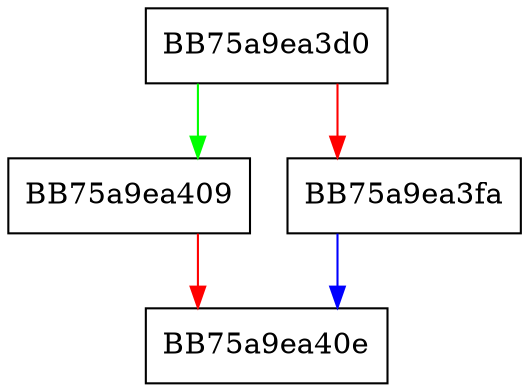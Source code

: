 digraph GetCurrentModuleNameImpl {
  node [shape="box"];
  graph [splines=ortho];
  BB75a9ea3d0 -> BB75a9ea409 [color="green"];
  BB75a9ea3d0 -> BB75a9ea3fa [color="red"];
  BB75a9ea3fa -> BB75a9ea40e [color="blue"];
  BB75a9ea409 -> BB75a9ea40e [color="red"];
}